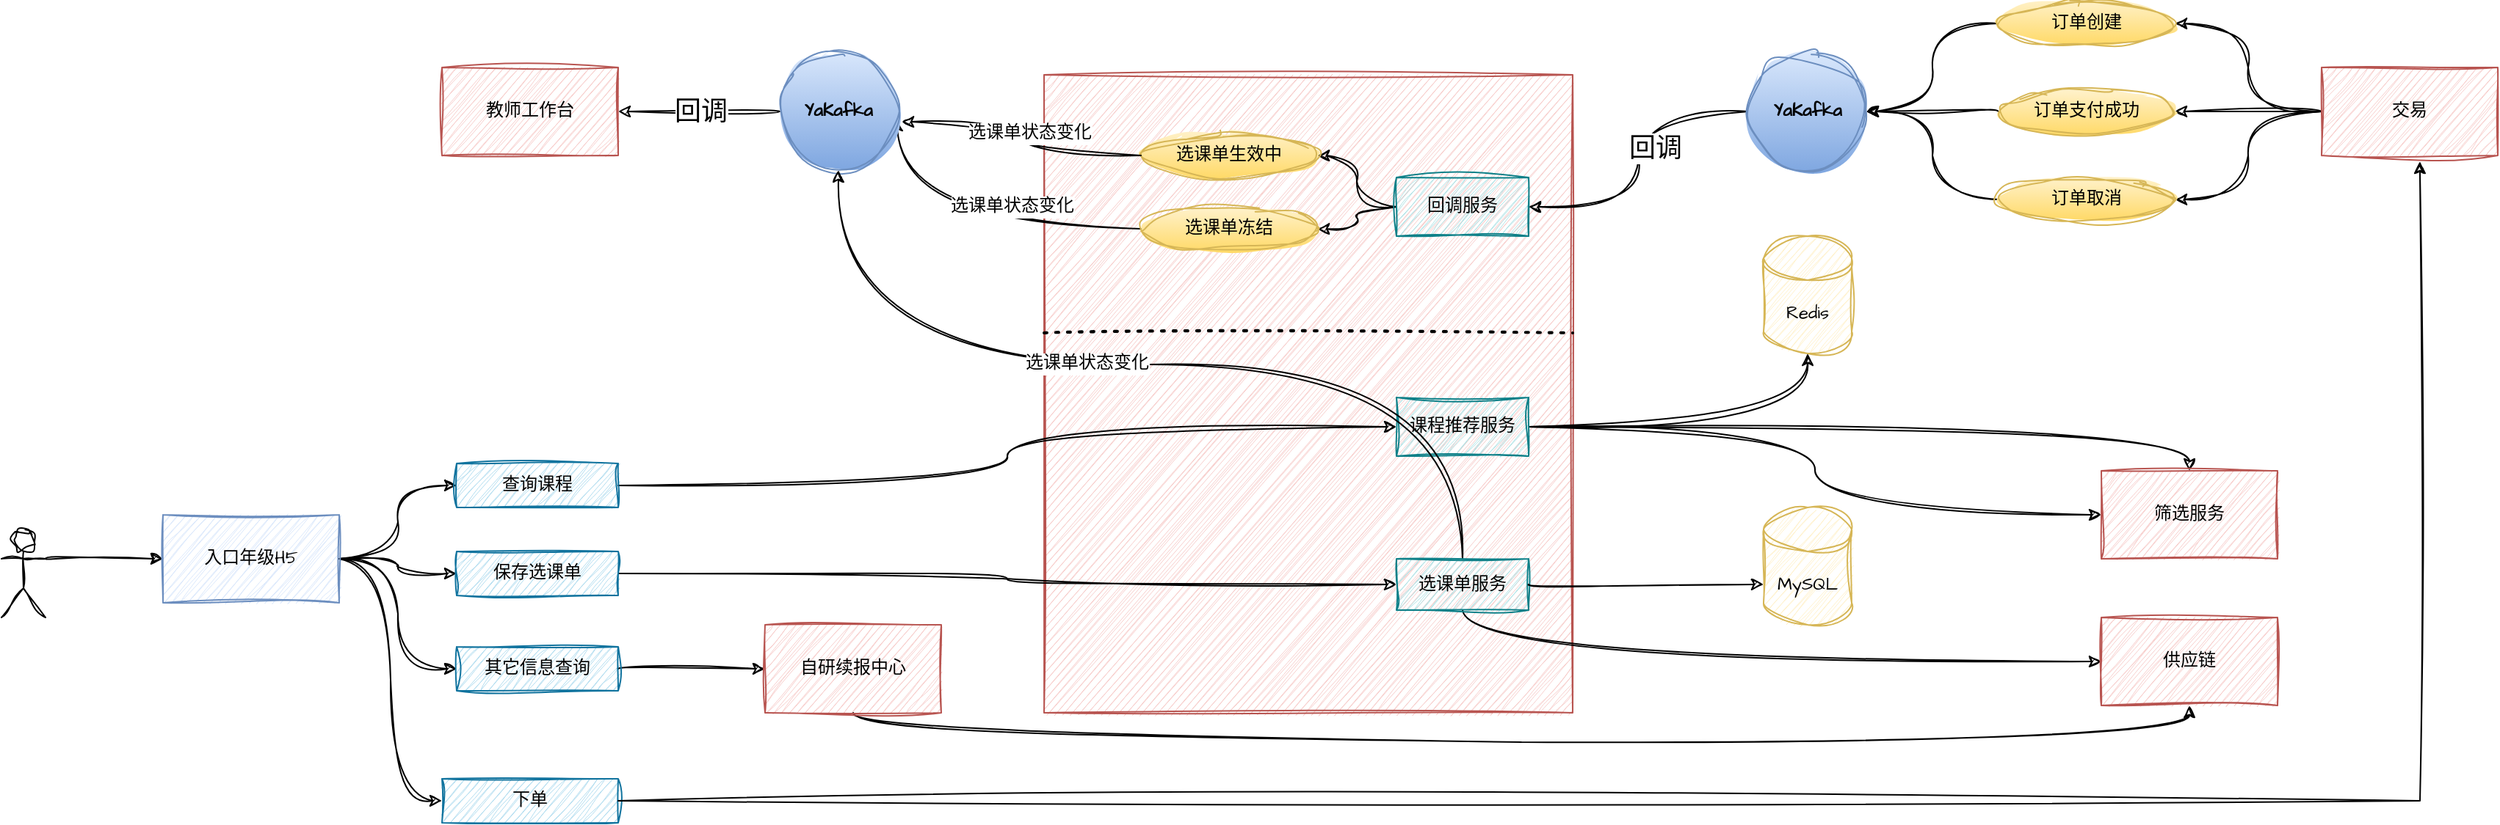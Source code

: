<mxfile version="24.6.0" type="github">
  <diagram name="Page-1" id="74e2e168-ea6b-b213-b513-2b3c1d86103e">
    <mxGraphModel dx="3433" dy="767" grid="1" gridSize="10" guides="1" tooltips="1" connect="1" arrows="1" fold="1" page="1" pageScale="1" pageWidth="1600" pageHeight="1200" background="none" math="0" shadow="0">
      <root>
        <mxCell id="0" />
        <mxCell id="1" parent="0" />
        <mxCell id="EYdUmetNCXSP8-h14PZM-14" value="" style="rounded=0;whiteSpace=wrap;html=1;sketch=1;hachureGap=4;jiggle=2;curveFitting=1;fontFamily=Architects Daughter;fontSource=https%3A%2F%2Ffonts.googleapis.com%2Fcss%3Ffamily%3DArchitects%2BDaughter;fillColor=#f8cecc;strokeColor=#b85450;" vertex="1" parent="1">
          <mxGeometry x="420" y="360" width="360" height="435" as="geometry" />
        </mxCell>
        <mxCell id="EYdUmetNCXSP8-h14PZM-42" style="edgeStyle=orthogonalEdgeStyle;curved=1;rounded=0;sketch=1;hachureGap=4;jiggle=2;curveFitting=1;orthogonalLoop=1;jettySize=auto;html=1;exitX=1;exitY=0.333;exitDx=0;exitDy=0;exitPerimeter=0;fontFamily=Architects Daughter;fontSource=https%3A%2F%2Ffonts.googleapis.com%2Fcss%3Ffamily%3DArchitects%2BDaughter;" edge="1" parent="1" source="EYdUmetNCXSP8-h14PZM-4" target="EYdUmetNCXSP8-h14PZM-5">
          <mxGeometry relative="1" as="geometry" />
        </mxCell>
        <mxCell id="EYdUmetNCXSP8-h14PZM-4" value="" style="shape=umlActor;verticalLabelPosition=bottom;verticalAlign=top;html=1;outlineConnect=0;sketch=1;hachureGap=4;jiggle=2;curveFitting=1;fontFamily=Architects Daughter;fontSource=https%3A%2F%2Ffonts.googleapis.com%2Fcss%3Ffamily%3DArchitects%2BDaughter;" vertex="1" parent="1">
          <mxGeometry x="-290" y="670" width="30" height="60" as="geometry" />
        </mxCell>
        <mxCell id="EYdUmetNCXSP8-h14PZM-82" style="edgeStyle=orthogonalEdgeStyle;curved=1;rounded=0;sketch=1;hachureGap=4;jiggle=2;curveFitting=1;orthogonalLoop=1;jettySize=auto;html=1;exitX=1;exitY=0.5;exitDx=0;exitDy=0;entryX=0;entryY=0.5;entryDx=0;entryDy=0;fontFamily=Architects Daughter;fontSource=https%3A%2F%2Ffonts.googleapis.com%2Fcss%3Ffamily%3DArchitects%2BDaughter;" edge="1" parent="1" source="EYdUmetNCXSP8-h14PZM-5" target="EYdUmetNCXSP8-h14PZM-79">
          <mxGeometry relative="1" as="geometry" />
        </mxCell>
        <mxCell id="EYdUmetNCXSP8-h14PZM-84" style="edgeStyle=orthogonalEdgeStyle;curved=1;rounded=0;sketch=1;hachureGap=4;jiggle=2;curveFitting=1;orthogonalLoop=1;jettySize=auto;html=1;exitX=1;exitY=0.5;exitDx=0;exitDy=0;fontFamily=Architects Daughter;fontSource=https%3A%2F%2Ffonts.googleapis.com%2Fcss%3Ffamily%3DArchitects%2BDaughter;" edge="1" parent="1" source="EYdUmetNCXSP8-h14PZM-5" target="EYdUmetNCXSP8-h14PZM-80">
          <mxGeometry relative="1" as="geometry" />
        </mxCell>
        <mxCell id="EYdUmetNCXSP8-h14PZM-86" style="edgeStyle=orthogonalEdgeStyle;curved=1;rounded=0;sketch=1;hachureGap=4;jiggle=2;curveFitting=1;orthogonalLoop=1;jettySize=auto;html=1;exitX=1;exitY=0.5;exitDx=0;exitDy=0;entryX=0;entryY=0.5;entryDx=0;entryDy=0;fontFamily=Architects Daughter;fontSource=https%3A%2F%2Ffonts.googleapis.com%2Fcss%3Ffamily%3DArchitects%2BDaughter;" edge="1" parent="1" source="EYdUmetNCXSP8-h14PZM-5" target="EYdUmetNCXSP8-h14PZM-81">
          <mxGeometry relative="1" as="geometry" />
        </mxCell>
        <mxCell id="EYdUmetNCXSP8-h14PZM-95" style="edgeStyle=orthogonalEdgeStyle;curved=1;rounded=0;sketch=1;hachureGap=4;jiggle=2;curveFitting=1;orthogonalLoop=1;jettySize=auto;html=1;exitX=1;exitY=0.5;exitDx=0;exitDy=0;entryX=0;entryY=0.5;entryDx=0;entryDy=0;fontFamily=Architects Daughter;fontSource=https%3A%2F%2Ffonts.googleapis.com%2Fcss%3Ffamily%3DArchitects%2BDaughter;" edge="1" parent="1" source="EYdUmetNCXSP8-h14PZM-5" target="EYdUmetNCXSP8-h14PZM-94">
          <mxGeometry relative="1" as="geometry" />
        </mxCell>
        <mxCell id="EYdUmetNCXSP8-h14PZM-5" value="入口年级H5" style="rounded=0;whiteSpace=wrap;html=1;sketch=1;hachureGap=4;jiggle=2;curveFitting=1;fontFamily=Architects Daughter;fontSource=https%3A%2F%2Ffonts.googleapis.com%2Fcss%3Ffamily%3DArchitects%2BDaughter;fillColor=#dae8fc;strokeColor=#6c8ebf;" vertex="1" parent="1">
          <mxGeometry x="-180" y="660" width="120" height="60" as="geometry" />
        </mxCell>
        <mxCell id="EYdUmetNCXSP8-h14PZM-36" style="edgeStyle=orthogonalEdgeStyle;curved=1;rounded=0;sketch=1;hachureGap=4;jiggle=2;curveFitting=1;orthogonalLoop=1;jettySize=auto;html=1;exitX=0;exitY=0.5;exitDx=0;exitDy=0;entryX=1;entryY=0.5;entryDx=0;entryDy=0;fontFamily=Architects Daughter;fontSource=https%3A%2F%2Ffonts.googleapis.com%2Fcss%3Ffamily%3DArchitects%2BDaughter;" edge="1" parent="1" source="EYdUmetNCXSP8-h14PZM-17" target="EYdUmetNCXSP8-h14PZM-23">
          <mxGeometry relative="1" as="geometry" />
        </mxCell>
        <mxCell id="EYdUmetNCXSP8-h14PZM-37" style="edgeStyle=orthogonalEdgeStyle;curved=1;rounded=0;sketch=1;hachureGap=4;jiggle=2;curveFitting=1;orthogonalLoop=1;jettySize=auto;html=1;exitX=0;exitY=0.5;exitDx=0;exitDy=0;entryX=1;entryY=0.5;entryDx=0;entryDy=0;fontFamily=Architects Daughter;fontSource=https%3A%2F%2Ffonts.googleapis.com%2Fcss%3Ffamily%3DArchitects%2BDaughter;" edge="1" parent="1" source="EYdUmetNCXSP8-h14PZM-17" target="EYdUmetNCXSP8-h14PZM-24">
          <mxGeometry relative="1" as="geometry" />
        </mxCell>
        <mxCell id="EYdUmetNCXSP8-h14PZM-38" style="edgeStyle=orthogonalEdgeStyle;curved=1;rounded=0;sketch=1;hachureGap=4;jiggle=2;curveFitting=1;orthogonalLoop=1;jettySize=auto;html=1;exitX=0;exitY=0.5;exitDx=0;exitDy=0;entryX=1;entryY=0.5;entryDx=0;entryDy=0;fontFamily=Architects Daughter;fontSource=https%3A%2F%2Ffonts.googleapis.com%2Fcss%3Ffamily%3DArchitects%2BDaughter;" edge="1" parent="1" source="EYdUmetNCXSP8-h14PZM-17" target="EYdUmetNCXSP8-h14PZM-25">
          <mxGeometry relative="1" as="geometry" />
        </mxCell>
        <mxCell id="EYdUmetNCXSP8-h14PZM-17" value="交易" style="rounded=0;whiteSpace=wrap;html=1;sketch=1;hachureGap=4;jiggle=2;curveFitting=1;fontFamily=Architects Daughter;fontSource=https%3A%2F%2Ffonts.googleapis.com%2Fcss%3Ffamily%3DArchitects%2BDaughter;fillColor=#f8cecc;strokeColor=#b85450;" vertex="1" parent="1">
          <mxGeometry x="1290" y="355" width="120" height="60" as="geometry" />
        </mxCell>
        <mxCell id="EYdUmetNCXSP8-h14PZM-33" style="edgeStyle=orthogonalEdgeStyle;rounded=0;sketch=1;hachureGap=4;jiggle=2;curveFitting=1;orthogonalLoop=1;jettySize=auto;html=1;exitX=0;exitY=0.5;exitDx=0;exitDy=0;entryX=1;entryY=0.5;entryDx=0;entryDy=0;fontFamily=Architects Daughter;fontSource=https%3A%2F%2Ffonts.googleapis.com%2Fcss%3Ffamily%3DArchitects%2BDaughter;curved=1;" edge="1" parent="1" source="EYdUmetNCXSP8-h14PZM-23" target="EYdUmetNCXSP8-h14PZM-32">
          <mxGeometry relative="1" as="geometry" />
        </mxCell>
        <mxCell id="EYdUmetNCXSP8-h14PZM-23" value="订单创建" style="ellipse;whiteSpace=wrap;html=1;sketch=1;hachureGap=4;jiggle=2;curveFitting=1;fontFamily=Architects Daughter;fontSource=https%3A%2F%2Ffonts.googleapis.com%2Fcss%3Ffamily%3DArchitects%2BDaughter;fillColor=#fff2cc;strokeColor=#d6b656;gradientColor=#ffd966;" vertex="1" parent="1">
          <mxGeometry x="1070" y="310" width="120" height="30" as="geometry" />
        </mxCell>
        <mxCell id="EYdUmetNCXSP8-h14PZM-34" style="edgeStyle=orthogonalEdgeStyle;curved=1;rounded=0;sketch=1;hachureGap=4;jiggle=2;curveFitting=1;orthogonalLoop=1;jettySize=auto;html=1;exitX=0;exitY=0.5;exitDx=0;exitDy=0;fontFamily=Architects Daughter;fontSource=https%3A%2F%2Ffonts.googleapis.com%2Fcss%3Ffamily%3DArchitects%2BDaughter;" edge="1" parent="1" source="EYdUmetNCXSP8-h14PZM-24" target="EYdUmetNCXSP8-h14PZM-32">
          <mxGeometry relative="1" as="geometry" />
        </mxCell>
        <mxCell id="EYdUmetNCXSP8-h14PZM-24" value="订单支付成功" style="ellipse;whiteSpace=wrap;html=1;sketch=1;hachureGap=4;jiggle=2;curveFitting=1;fontFamily=Architects Daughter;fontSource=https%3A%2F%2Ffonts.googleapis.com%2Fcss%3Ffamily%3DArchitects%2BDaughter;fillColor=#fff2cc;strokeColor=#d6b656;gradientColor=#ffd966;" vertex="1" parent="1">
          <mxGeometry x="1070" y="370" width="120" height="30" as="geometry" />
        </mxCell>
        <mxCell id="EYdUmetNCXSP8-h14PZM-35" style="edgeStyle=orthogonalEdgeStyle;curved=1;rounded=0;sketch=1;hachureGap=4;jiggle=2;curveFitting=1;orthogonalLoop=1;jettySize=auto;html=1;exitX=0;exitY=0.5;exitDx=0;exitDy=0;entryX=1;entryY=0.5;entryDx=0;entryDy=0;fontFamily=Architects Daughter;fontSource=https%3A%2F%2Ffonts.googleapis.com%2Fcss%3Ffamily%3DArchitects%2BDaughter;" edge="1" parent="1" source="EYdUmetNCXSP8-h14PZM-25" target="EYdUmetNCXSP8-h14PZM-32">
          <mxGeometry relative="1" as="geometry" />
        </mxCell>
        <mxCell id="EYdUmetNCXSP8-h14PZM-25" value="订单取消" style="ellipse;whiteSpace=wrap;html=1;sketch=1;hachureGap=4;jiggle=2;curveFitting=1;fontFamily=Architects Daughter;fontSource=https%3A%2F%2Ffonts.googleapis.com%2Fcss%3Ffamily%3DArchitects%2BDaughter;fillColor=#fff2cc;strokeColor=#d6b656;gradientColor=#ffd966;" vertex="1" parent="1">
          <mxGeometry x="1070" y="430" width="120" height="30" as="geometry" />
        </mxCell>
        <mxCell id="EYdUmetNCXSP8-h14PZM-46" style="edgeStyle=orthogonalEdgeStyle;curved=1;rounded=0;sketch=1;hachureGap=4;jiggle=2;curveFitting=1;orthogonalLoop=1;jettySize=auto;html=1;exitX=0;exitY=0.5;exitDx=0;exitDy=0;fontFamily=Architects Daughter;fontSource=https%3A%2F%2Ffonts.googleapis.com%2Fcss%3Ffamily%3DArchitects%2BDaughter;entryX=1;entryY=0.5;entryDx=0;entryDy=0;" edge="1" parent="1" source="EYdUmetNCXSP8-h14PZM-32" target="EYdUmetNCXSP8-h14PZM-50">
          <mxGeometry relative="1" as="geometry">
            <mxPoint x="700" y="470" as="targetPoint" />
          </mxGeometry>
        </mxCell>
        <mxCell id="EYdUmetNCXSP8-h14PZM-47" value="&lt;font style=&quot;font-size: 18px;&quot;&gt;回调&lt;/font&gt;" style="edgeLabel;html=1;align=center;verticalAlign=middle;resizable=0;points=[];sketch=1;hachureGap=4;jiggle=2;curveFitting=1;fontFamily=Architects Daughter;fontSource=https%3A%2F%2Ffonts.googleapis.com%2Fcss%3Ffamily%3DArchitects%2BDaughter;" vertex="1" connectable="0" parent="EYdUmetNCXSP8-h14PZM-46">
          <mxGeometry x="-0.074" y="11" relative="1" as="geometry">
            <mxPoint as="offset" />
          </mxGeometry>
        </mxCell>
        <mxCell id="EYdUmetNCXSP8-h14PZM-32" value="&lt;b&gt;Ya&lt;/b&gt;&lt;b style=&quot;background-color: initial;&quot;&gt;Kafka&lt;/b&gt;" style="ellipse;whiteSpace=wrap;html=1;aspect=fixed;sketch=1;hachureGap=4;jiggle=2;curveFitting=1;fontFamily=Architects Daughter;fontSource=https%3A%2F%2Ffonts.googleapis.com%2Fcss%3Ffamily%3DArchitects%2BDaughter;fillColor=#dae8fc;strokeColor=#6c8ebf;gradientColor=#7ea6e0;" vertex="1" parent="1">
          <mxGeometry x="900" y="345" width="80" height="80" as="geometry" />
        </mxCell>
        <mxCell id="EYdUmetNCXSP8-h14PZM-60" style="edgeStyle=orthogonalEdgeStyle;curved=1;rounded=0;sketch=1;hachureGap=4;jiggle=2;curveFitting=1;orthogonalLoop=1;jettySize=auto;html=1;exitX=0;exitY=0.5;exitDx=0;exitDy=0;entryX=1;entryY=0.5;entryDx=0;entryDy=0;fontFamily=Architects Daughter;fontSource=https%3A%2F%2Ffonts.googleapis.com%2Fcss%3Ffamily%3DArchitects%2BDaughter;" edge="1" parent="1" source="EYdUmetNCXSP8-h14PZM-50" target="EYdUmetNCXSP8-h14PZM-53">
          <mxGeometry relative="1" as="geometry" />
        </mxCell>
        <mxCell id="EYdUmetNCXSP8-h14PZM-61" style="edgeStyle=orthogonalEdgeStyle;curved=1;rounded=0;sketch=1;hachureGap=4;jiggle=2;curveFitting=1;orthogonalLoop=1;jettySize=auto;html=1;exitX=0;exitY=0.5;exitDx=0;exitDy=0;entryX=1;entryY=0.5;entryDx=0;entryDy=0;fontFamily=Architects Daughter;fontSource=https%3A%2F%2Ffonts.googleapis.com%2Fcss%3Ffamily%3DArchitects%2BDaughter;" edge="1" parent="1" source="EYdUmetNCXSP8-h14PZM-50" target="EYdUmetNCXSP8-h14PZM-54">
          <mxGeometry relative="1" as="geometry" />
        </mxCell>
        <mxCell id="EYdUmetNCXSP8-h14PZM-50" value="回调服务" style="rounded=0;whiteSpace=wrap;html=1;sketch=1;hachureGap=4;jiggle=2;curveFitting=1;fontFamily=Architects Daughter;fontSource=https%3A%2F%2Ffonts.googleapis.com%2Fcss%3Ffamily%3DArchitects%2BDaughter;fillColor=#b0e3e6;strokeColor=#0e8088;" vertex="1" parent="1">
          <mxGeometry x="660" y="430" width="90" height="40" as="geometry" />
        </mxCell>
        <mxCell id="EYdUmetNCXSP8-h14PZM-53" value="选课单生效中" style="ellipse;whiteSpace=wrap;html=1;sketch=1;hachureGap=4;jiggle=2;curveFitting=1;fontFamily=Architects Daughter;fontSource=https%3A%2F%2Ffonts.googleapis.com%2Fcss%3Ffamily%3DArchitects%2BDaughter;fillColor=#fff2cc;gradientColor=#ffd966;strokeColor=#d6b656;" vertex="1" parent="1">
          <mxGeometry x="486" y="400" width="120" height="30" as="geometry" />
        </mxCell>
        <mxCell id="EYdUmetNCXSP8-h14PZM-64" style="edgeStyle=orthogonalEdgeStyle;curved=1;rounded=0;sketch=1;hachureGap=4;jiggle=2;curveFitting=1;orthogonalLoop=1;jettySize=auto;html=1;exitX=0;exitY=0.5;exitDx=0;exitDy=0;fontFamily=Architects Daughter;fontSource=https%3A%2F%2Ffonts.googleapis.com%2Fcss%3Ffamily%3DArchitects%2BDaughter;" edge="1" parent="1" source="EYdUmetNCXSP8-h14PZM-54">
          <mxGeometry relative="1" as="geometry">
            <mxPoint x="320" y="390" as="targetPoint" />
          </mxGeometry>
        </mxCell>
        <mxCell id="EYdUmetNCXSP8-h14PZM-100" value="&lt;font style=&quot;font-size: 12px;&quot;&gt;选课单状态变化&lt;/font&gt;" style="edgeLabel;html=1;align=center;verticalAlign=middle;resizable=0;points=[];sketch=1;hachureGap=4;jiggle=2;curveFitting=1;fontFamily=Architects Daughter;fontSource=https%3A%2F%2Ffonts.googleapis.com%2Fcss%3Ffamily%3DArchitects%2BDaughter;" vertex="1" connectable="0" parent="EYdUmetNCXSP8-h14PZM-64">
          <mxGeometry x="-0.268" y="-15" relative="1" as="geometry">
            <mxPoint as="offset" />
          </mxGeometry>
        </mxCell>
        <mxCell id="EYdUmetNCXSP8-h14PZM-54" value="选课单冻结" style="ellipse;whiteSpace=wrap;html=1;sketch=1;hachureGap=4;jiggle=2;curveFitting=1;fontFamily=Architects Daughter;fontSource=https%3A%2F%2Ffonts.googleapis.com%2Fcss%3Ffamily%3DArchitects%2BDaughter;fillColor=#fff2cc;gradientColor=#ffd966;strokeColor=#d6b656;" vertex="1" parent="1">
          <mxGeometry x="486" y="450" width="120" height="30" as="geometry" />
        </mxCell>
        <mxCell id="EYdUmetNCXSP8-h14PZM-55" value="教师工作台" style="rounded=0;whiteSpace=wrap;html=1;sketch=1;hachureGap=4;jiggle=2;curveFitting=1;fontFamily=Architects Daughter;fontSource=https%3A%2F%2Ffonts.googleapis.com%2Fcss%3Ffamily%3DArchitects%2BDaughter;fillColor=#f8cecc;strokeColor=#b85450;" vertex="1" parent="1">
          <mxGeometry x="10" y="355" width="120" height="60" as="geometry" />
        </mxCell>
        <mxCell id="EYdUmetNCXSP8-h14PZM-57" style="edgeStyle=orthogonalEdgeStyle;curved=1;rounded=0;sketch=1;hachureGap=4;jiggle=2;curveFitting=1;orthogonalLoop=1;jettySize=auto;html=1;exitX=0;exitY=0.5;exitDx=0;exitDy=0;fontFamily=Architects Daughter;fontSource=https%3A%2F%2Ffonts.googleapis.com%2Fcss%3Ffamily%3DArchitects%2BDaughter;" edge="1" parent="1" source="EYdUmetNCXSP8-h14PZM-56" target="EYdUmetNCXSP8-h14PZM-55">
          <mxGeometry relative="1" as="geometry" />
        </mxCell>
        <mxCell id="EYdUmetNCXSP8-h14PZM-58" value="&lt;font style=&quot;font-size: 18px;&quot;&gt;回调&lt;/font&gt;" style="edgeLabel;html=1;align=center;verticalAlign=middle;resizable=0;points=[];sketch=1;hachureGap=4;jiggle=2;curveFitting=1;fontFamily=Architects Daughter;fontSource=https%3A%2F%2Ffonts.googleapis.com%2Fcss%3Ffamily%3DArchitects%2BDaughter;" vertex="1" connectable="0" parent="EYdUmetNCXSP8-h14PZM-57">
          <mxGeometry x="-0.02" relative="1" as="geometry">
            <mxPoint as="offset" />
          </mxGeometry>
        </mxCell>
        <mxCell id="EYdUmetNCXSP8-h14PZM-56" value="&lt;b&gt;Ya&lt;/b&gt;&lt;b style=&quot;background-color: initial;&quot;&gt;Kafka&lt;/b&gt;" style="ellipse;whiteSpace=wrap;html=1;aspect=fixed;sketch=1;hachureGap=4;jiggle=2;curveFitting=1;fontFamily=Architects Daughter;fontSource=https%3A%2F%2Ffonts.googleapis.com%2Fcss%3Ffamily%3DArchitects%2BDaughter;fillColor=#dae8fc;gradientColor=#7ea6e0;strokeColor=#6c8ebf;" vertex="1" parent="1">
          <mxGeometry x="240" y="345" width="80" height="80" as="geometry" />
        </mxCell>
        <mxCell id="EYdUmetNCXSP8-h14PZM-63" style="edgeStyle=orthogonalEdgeStyle;rounded=0;sketch=1;hachureGap=4;jiggle=2;curveFitting=1;orthogonalLoop=1;jettySize=auto;html=1;exitX=0;exitY=0.5;exitDx=0;exitDy=0;entryX=1.038;entryY=0.588;entryDx=0;entryDy=0;entryPerimeter=0;fontFamily=Architects Daughter;fontSource=https%3A%2F%2Ffonts.googleapis.com%2Fcss%3Ffamily%3DArchitects%2BDaughter;curved=1;" edge="1" parent="1" source="EYdUmetNCXSP8-h14PZM-53" target="EYdUmetNCXSP8-h14PZM-56">
          <mxGeometry relative="1" as="geometry" />
        </mxCell>
        <mxCell id="EYdUmetNCXSP8-h14PZM-99" value="&lt;font style=&quot;font-size: 12px;&quot;&gt;选课单状态变化&lt;/font&gt;" style="edgeLabel;html=1;align=center;verticalAlign=middle;resizable=0;points=[];sketch=1;hachureGap=4;jiggle=2;curveFitting=1;fontFamily=Architects Daughter;fontSource=https%3A%2F%2Ffonts.googleapis.com%2Fcss%3Ffamily%3DArchitects%2BDaughter;" vertex="1" connectable="0" parent="EYdUmetNCXSP8-h14PZM-63">
          <mxGeometry x="-0.342" relative="1" as="geometry">
            <mxPoint x="-15" y="-15" as="offset" />
          </mxGeometry>
        </mxCell>
        <mxCell id="EYdUmetNCXSP8-h14PZM-103" style="edgeStyle=orthogonalEdgeStyle;curved=1;rounded=0;sketch=1;hachureGap=4;jiggle=2;curveFitting=1;orthogonalLoop=1;jettySize=auto;html=1;exitX=1;exitY=0.5;exitDx=0;exitDy=0;fontFamily=Architects Daughter;fontSource=https%3A%2F%2Ffonts.googleapis.com%2Fcss%3Ffamily%3DArchitects%2BDaughter;" edge="1" parent="1" source="EYdUmetNCXSP8-h14PZM-68" target="EYdUmetNCXSP8-h14PZM-102">
          <mxGeometry relative="1" as="geometry" />
        </mxCell>
        <mxCell id="EYdUmetNCXSP8-h14PZM-116" style="edgeStyle=orthogonalEdgeStyle;curved=1;rounded=0;sketch=1;hachureGap=4;jiggle=2;curveFitting=1;orthogonalLoop=1;jettySize=auto;html=1;exitX=1;exitY=0.5;exitDx=0;exitDy=0;entryX=0;entryY=0.5;entryDx=0;entryDy=0;fontFamily=Architects Daughter;fontSource=https%3A%2F%2Ffonts.googleapis.com%2Fcss%3Ffamily%3DArchitects%2BDaughter;" edge="1" parent="1" source="EYdUmetNCXSP8-h14PZM-68" target="EYdUmetNCXSP8-h14PZM-105">
          <mxGeometry relative="1" as="geometry" />
        </mxCell>
        <mxCell id="EYdUmetNCXSP8-h14PZM-117" style="edgeStyle=orthogonalEdgeStyle;curved=1;rounded=0;sketch=1;hachureGap=4;jiggle=2;curveFitting=1;orthogonalLoop=1;jettySize=auto;html=1;exitX=1;exitY=0.5;exitDx=0;exitDy=0;fontFamily=Architects Daughter;fontSource=https%3A%2F%2Ffonts.googleapis.com%2Fcss%3Ffamily%3DArchitects%2BDaughter;" edge="1" parent="1" source="EYdUmetNCXSP8-h14PZM-68" target="EYdUmetNCXSP8-h14PZM-105">
          <mxGeometry relative="1" as="geometry" />
        </mxCell>
        <mxCell id="EYdUmetNCXSP8-h14PZM-68" value="课程推荐服务" style="rounded=0;whiteSpace=wrap;html=1;sketch=1;hachureGap=4;jiggle=2;curveFitting=1;fontFamily=Architects Daughter;fontSource=https%3A%2F%2Ffonts.googleapis.com%2Fcss%3Ffamily%3DArchitects%2BDaughter;fillColor=#b0e3e6;strokeColor=#0e8088;" vertex="1" parent="1">
          <mxGeometry x="660" y="580" width="90" height="40" as="geometry" />
        </mxCell>
        <mxCell id="EYdUmetNCXSP8-h14PZM-70" value="" style="endArrow=none;dashed=1;html=1;dashPattern=1 3;strokeWidth=2;rounded=0;sketch=1;hachureGap=4;jiggle=2;curveFitting=1;fontFamily=Architects Daughter;fontSource=https%3A%2F%2Ffonts.googleapis.com%2Fcss%3Ffamily%3DArchitects%2BDaughter;curved=1;" edge="1" parent="1">
          <mxGeometry width="50" height="50" relative="1" as="geometry">
            <mxPoint x="420" y="536" as="sourcePoint" />
            <mxPoint x="780" y="536" as="targetPoint" />
          </mxGeometry>
        </mxCell>
        <mxCell id="EYdUmetNCXSP8-h14PZM-112" style="edgeStyle=orthogonalEdgeStyle;curved=1;rounded=0;sketch=1;hachureGap=4;jiggle=2;curveFitting=1;orthogonalLoop=1;jettySize=auto;html=1;exitX=0.5;exitY=1;exitDx=0;exitDy=0;entryX=0;entryY=0.5;entryDx=0;entryDy=0;fontFamily=Architects Daughter;fontSource=https%3A%2F%2Ffonts.googleapis.com%2Fcss%3Ffamily%3DArchitects%2BDaughter;" edge="1" parent="1" source="EYdUmetNCXSP8-h14PZM-71" target="EYdUmetNCXSP8-h14PZM-104">
          <mxGeometry relative="1" as="geometry" />
        </mxCell>
        <mxCell id="EYdUmetNCXSP8-h14PZM-118" style="edgeStyle=orthogonalEdgeStyle;curved=1;rounded=0;sketch=1;hachureGap=4;jiggle=2;curveFitting=1;orthogonalLoop=1;jettySize=auto;html=1;exitX=0.5;exitY=0;exitDx=0;exitDy=0;entryX=0.5;entryY=1;entryDx=0;entryDy=0;fontFamily=Architects Daughter;fontSource=https%3A%2F%2Ffonts.googleapis.com%2Fcss%3Ffamily%3DArchitects%2BDaughter;" edge="1" parent="1" source="EYdUmetNCXSP8-h14PZM-71" target="EYdUmetNCXSP8-h14PZM-56">
          <mxGeometry relative="1" as="geometry" />
        </mxCell>
        <mxCell id="EYdUmetNCXSP8-h14PZM-119" value="&lt;span style=&quot;font-size: 12px;&quot;&gt;选课单状态变化&lt;/span&gt;" style="edgeLabel;html=1;align=center;verticalAlign=middle;resizable=0;points=[];sketch=1;hachureGap=4;jiggle=2;curveFitting=1;fontFamily=Architects Daughter;fontSource=https%3A%2F%2Ffonts.googleapis.com%2Fcss%3Ffamily%3DArchitects%2BDaughter;" vertex="1" connectable="0" parent="EYdUmetNCXSP8-h14PZM-118">
          <mxGeometry x="0.129" y="-1" relative="1" as="geometry">
            <mxPoint x="1" as="offset" />
          </mxGeometry>
        </mxCell>
        <mxCell id="EYdUmetNCXSP8-h14PZM-71" value="选课单服务" style="rounded=0;whiteSpace=wrap;html=1;sketch=1;hachureGap=4;jiggle=2;curveFitting=1;fontFamily=Architects Daughter;fontSource=https%3A%2F%2Ffonts.googleapis.com%2Fcss%3Ffamily%3DArchitects%2BDaughter;fillColor=#b0e3e6;strokeColor=#0e8088;" vertex="1" parent="1">
          <mxGeometry x="660" y="690" width="90" height="35" as="geometry" />
        </mxCell>
        <mxCell id="EYdUmetNCXSP8-h14PZM-83" style="edgeStyle=orthogonalEdgeStyle;curved=1;rounded=0;sketch=1;hachureGap=4;jiggle=2;curveFitting=1;orthogonalLoop=1;jettySize=auto;html=1;exitX=1;exitY=0.5;exitDx=0;exitDy=0;entryX=0;entryY=0.5;entryDx=0;entryDy=0;fontFamily=Architects Daughter;fontSource=https%3A%2F%2Ffonts.googleapis.com%2Fcss%3Ffamily%3DArchitects%2BDaughter;" edge="1" parent="1" source="EYdUmetNCXSP8-h14PZM-79" target="EYdUmetNCXSP8-h14PZM-68">
          <mxGeometry relative="1" as="geometry" />
        </mxCell>
        <mxCell id="EYdUmetNCXSP8-h14PZM-79" value="查询课程" style="rounded=0;whiteSpace=wrap;html=1;sketch=1;hachureGap=4;jiggle=2;curveFitting=1;fontFamily=Architects Daughter;fontSource=https%3A%2F%2Ffonts.googleapis.com%2Fcss%3Ffamily%3DArchitects%2BDaughter;fillColor=#b1ddf0;strokeColor=#10739e;" vertex="1" parent="1">
          <mxGeometry x="20" y="625" width="110" height="30" as="geometry" />
        </mxCell>
        <mxCell id="EYdUmetNCXSP8-h14PZM-85" style="edgeStyle=orthogonalEdgeStyle;curved=1;rounded=0;sketch=1;hachureGap=4;jiggle=2;curveFitting=1;orthogonalLoop=1;jettySize=auto;html=1;exitX=1;exitY=0.5;exitDx=0;exitDy=0;entryX=0;entryY=0.5;entryDx=0;entryDy=0;fontFamily=Architects Daughter;fontSource=https%3A%2F%2Ffonts.googleapis.com%2Fcss%3Ffamily%3DArchitects%2BDaughter;" edge="1" parent="1" source="EYdUmetNCXSP8-h14PZM-80" target="EYdUmetNCXSP8-h14PZM-71">
          <mxGeometry relative="1" as="geometry" />
        </mxCell>
        <mxCell id="EYdUmetNCXSP8-h14PZM-80" value="保存选课单" style="rounded=0;whiteSpace=wrap;html=1;sketch=1;hachureGap=4;jiggle=2;curveFitting=1;fontFamily=Architects Daughter;fontSource=https%3A%2F%2Ffonts.googleapis.com%2Fcss%3Ffamily%3DArchitects%2BDaughter;fillColor=#b1ddf0;strokeColor=#10739e;" vertex="1" parent="1">
          <mxGeometry x="20" y="685" width="110" height="30" as="geometry" />
        </mxCell>
        <mxCell id="EYdUmetNCXSP8-h14PZM-81" value="下单" style="rounded=0;whiteSpace=wrap;html=1;sketch=1;hachureGap=4;jiggle=2;curveFitting=1;fontFamily=Architects Daughter;fontSource=https%3A%2F%2Ffonts.googleapis.com%2Fcss%3Ffamily%3DArchitects%2BDaughter;fillColor=#b1ddf0;strokeColor=#10739e;" vertex="1" parent="1">
          <mxGeometry x="10" y="840" width="120" height="30" as="geometry" />
        </mxCell>
        <mxCell id="EYdUmetNCXSP8-h14PZM-91" value="MySQL" style="shape=cylinder3;whiteSpace=wrap;html=1;boundedLbl=1;backgroundOutline=1;size=15;sketch=1;hachureGap=4;jiggle=2;curveFitting=1;fontFamily=Architects Daughter;fontSource=https%3A%2F%2Ffonts.googleapis.com%2Fcss%3Ffamily%3DArchitects%2BDaughter;fillColor=#fff2cc;strokeColor=#d6b656;" vertex="1" parent="1">
          <mxGeometry x="910" y="655" width="60" height="80" as="geometry" />
        </mxCell>
        <mxCell id="EYdUmetNCXSP8-h14PZM-93" style="edgeStyle=orthogonalEdgeStyle;curved=1;rounded=0;sketch=1;hachureGap=4;jiggle=2;curveFitting=1;orthogonalLoop=1;jettySize=auto;html=1;exitX=1;exitY=0.5;exitDx=0;exitDy=0;entryX=0;entryY=0;entryDx=0;entryDy=52.5;entryPerimeter=0;fontFamily=Architects Daughter;fontSource=https%3A%2F%2Ffonts.googleapis.com%2Fcss%3Ffamily%3DArchitects%2BDaughter;" edge="1" parent="1" source="EYdUmetNCXSP8-h14PZM-71" target="EYdUmetNCXSP8-h14PZM-91">
          <mxGeometry relative="1" as="geometry" />
        </mxCell>
        <mxCell id="EYdUmetNCXSP8-h14PZM-97" style="edgeStyle=orthogonalEdgeStyle;curved=1;rounded=0;sketch=1;hachureGap=4;jiggle=2;curveFitting=1;orthogonalLoop=1;jettySize=auto;html=1;exitX=1;exitY=0.5;exitDx=0;exitDy=0;entryX=0;entryY=0.5;entryDx=0;entryDy=0;fontFamily=Architects Daughter;fontSource=https%3A%2F%2Ffonts.googleapis.com%2Fcss%3Ffamily%3DArchitects%2BDaughter;" edge="1" parent="1" source="EYdUmetNCXSP8-h14PZM-94" target="EYdUmetNCXSP8-h14PZM-96">
          <mxGeometry relative="1" as="geometry" />
        </mxCell>
        <mxCell id="EYdUmetNCXSP8-h14PZM-94" value="其它信息查询" style="rounded=0;whiteSpace=wrap;html=1;sketch=1;hachureGap=4;jiggle=2;curveFitting=1;fontFamily=Architects Daughter;fontSource=https%3A%2F%2Ffonts.googleapis.com%2Fcss%3Ffamily%3DArchitects%2BDaughter;fillColor=#b1ddf0;strokeColor=#10739e;" vertex="1" parent="1">
          <mxGeometry x="20" y="750" width="110" height="30" as="geometry" />
        </mxCell>
        <mxCell id="EYdUmetNCXSP8-h14PZM-111" style="edgeStyle=orthogonalEdgeStyle;curved=1;rounded=0;sketch=1;hachureGap=4;jiggle=2;curveFitting=1;orthogonalLoop=1;jettySize=auto;html=1;exitX=0.5;exitY=1;exitDx=0;exitDy=0;entryX=0.5;entryY=1;entryDx=0;entryDy=0;fontFamily=Architects Daughter;fontSource=https%3A%2F%2Ffonts.googleapis.com%2Fcss%3Ffamily%3DArchitects%2BDaughter;" edge="1" parent="1" source="EYdUmetNCXSP8-h14PZM-96" target="EYdUmetNCXSP8-h14PZM-104">
          <mxGeometry relative="1" as="geometry" />
        </mxCell>
        <mxCell id="EYdUmetNCXSP8-h14PZM-96" value="自研续报中心" style="rounded=0;whiteSpace=wrap;html=1;sketch=1;hachureGap=4;jiggle=2;curveFitting=1;fontFamily=Architects Daughter;fontSource=https%3A%2F%2Ffonts.googleapis.com%2Fcss%3Ffamily%3DArchitects%2BDaughter;fillColor=#f8cecc;strokeColor=#b85450;" vertex="1" parent="1">
          <mxGeometry x="230" y="735" width="120" height="60" as="geometry" />
        </mxCell>
        <mxCell id="EYdUmetNCXSP8-h14PZM-102" value="Redis" style="shape=cylinder3;whiteSpace=wrap;html=1;boundedLbl=1;backgroundOutline=1;size=15;sketch=1;hachureGap=4;jiggle=2;curveFitting=1;fontFamily=Architects Daughter;fontSource=https%3A%2F%2Ffonts.googleapis.com%2Fcss%3Ffamily%3DArchitects%2BDaughter;fillColor=#fff2cc;strokeColor=#d6b656;" vertex="1" parent="1">
          <mxGeometry x="910" y="470" width="60" height="80" as="geometry" />
        </mxCell>
        <mxCell id="EYdUmetNCXSP8-h14PZM-104" value="供应链" style="rounded=0;whiteSpace=wrap;html=1;sketch=1;hachureGap=4;jiggle=2;curveFitting=1;fontFamily=Architects Daughter;fontSource=https%3A%2F%2Ffonts.googleapis.com%2Fcss%3Ffamily%3DArchitects%2BDaughter;fillColor=#f8cecc;strokeColor=#b85450;" vertex="1" parent="1">
          <mxGeometry x="1140" y="730" width="120" height="60" as="geometry" />
        </mxCell>
        <mxCell id="EYdUmetNCXSP8-h14PZM-105" value="筛选服务" style="rounded=0;whiteSpace=wrap;html=1;sketch=1;hachureGap=4;jiggle=2;curveFitting=1;fontFamily=Architects Daughter;fontSource=https%3A%2F%2Ffonts.googleapis.com%2Fcss%3Ffamily%3DArchitects%2BDaughter;fillColor=#f8cecc;strokeColor=#b85450;" vertex="1" parent="1">
          <mxGeometry x="1140" y="630" width="120" height="60" as="geometry" />
        </mxCell>
        <mxCell id="EYdUmetNCXSP8-h14PZM-121" style="edgeStyle=orthogonalEdgeStyle;rounded=0;sketch=1;hachureGap=4;jiggle=2;curveFitting=1;orthogonalLoop=1;jettySize=auto;html=1;exitX=1;exitY=0.5;exitDx=0;exitDy=0;entryX=0.558;entryY=1.067;entryDx=0;entryDy=0;entryPerimeter=0;fontFamily=Architects Daughter;fontSource=https%3A%2F%2Ffonts.googleapis.com%2Fcss%3Ffamily%3DArchitects%2BDaughter;" edge="1" parent="1" source="EYdUmetNCXSP8-h14PZM-81" target="EYdUmetNCXSP8-h14PZM-17">
          <mxGeometry relative="1" as="geometry" />
        </mxCell>
      </root>
    </mxGraphModel>
  </diagram>
</mxfile>
